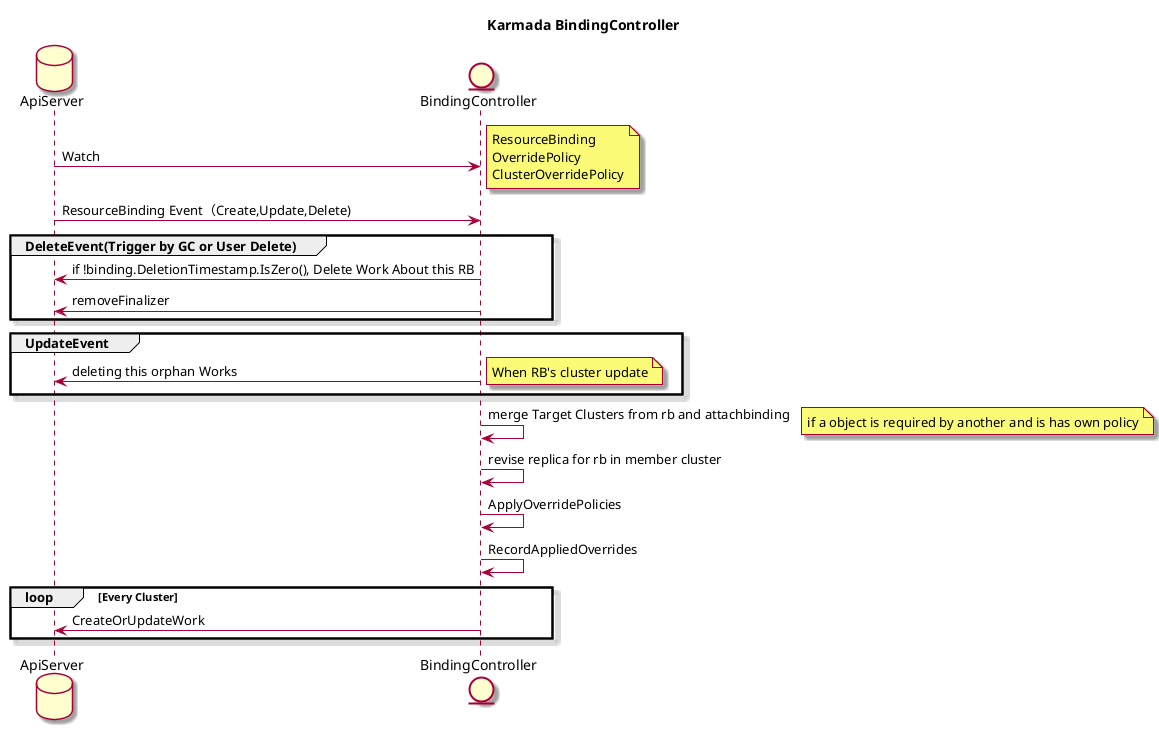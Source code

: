 @startuml

skin rose

title "Karmada BindingController"


database "ApiServer" as ApiServer
entity "BindingController" as binding


ApiServer -> binding : Watch

note right
ResourceBinding
OverridePolicy
ClusterOverridePolicy
end note

ApiServer -> binding: ResourceBinding Event（Create,Update,Delete) 
group DeleteEvent(Trigger by GC or User Delete)
    binding -> ApiServer: if !binding.DeletionTimestamp.IsZero(), Delete Work About this RB
    binding -> ApiServer: removeFinalizer
end

group UpdateEvent
    binding -> ApiServer: deleting this orphan Works
    note right
        When RB's cluster update
    end note
end

binding -> binding: merge Target Clusters from rb and attachbinding

note right
    if a object is required by another and is has own policy
end note

binding -> binding: revise replica for rb in member cluster
binding -> binding: ApplyOverridePolicies
binding -> binding: RecordAppliedOverrides
loop Every Cluster
    binding -> ApiServer: CreateOrUpdateWork 
end 
@enduml

